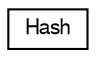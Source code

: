 digraph "Graphical Class Hierarchy"
{
  edge [fontname="FreeSans",fontsize="10",labelfontname="FreeSans",labelfontsize="10"];
  node [fontname="FreeSans",fontsize="10",shape=record];
  rankdir="LR";
  Node0 [label="Hash",height=0.2,width=0.4,color="black", fillcolor="white", style="filled",URL="$structHash.html"];
}
